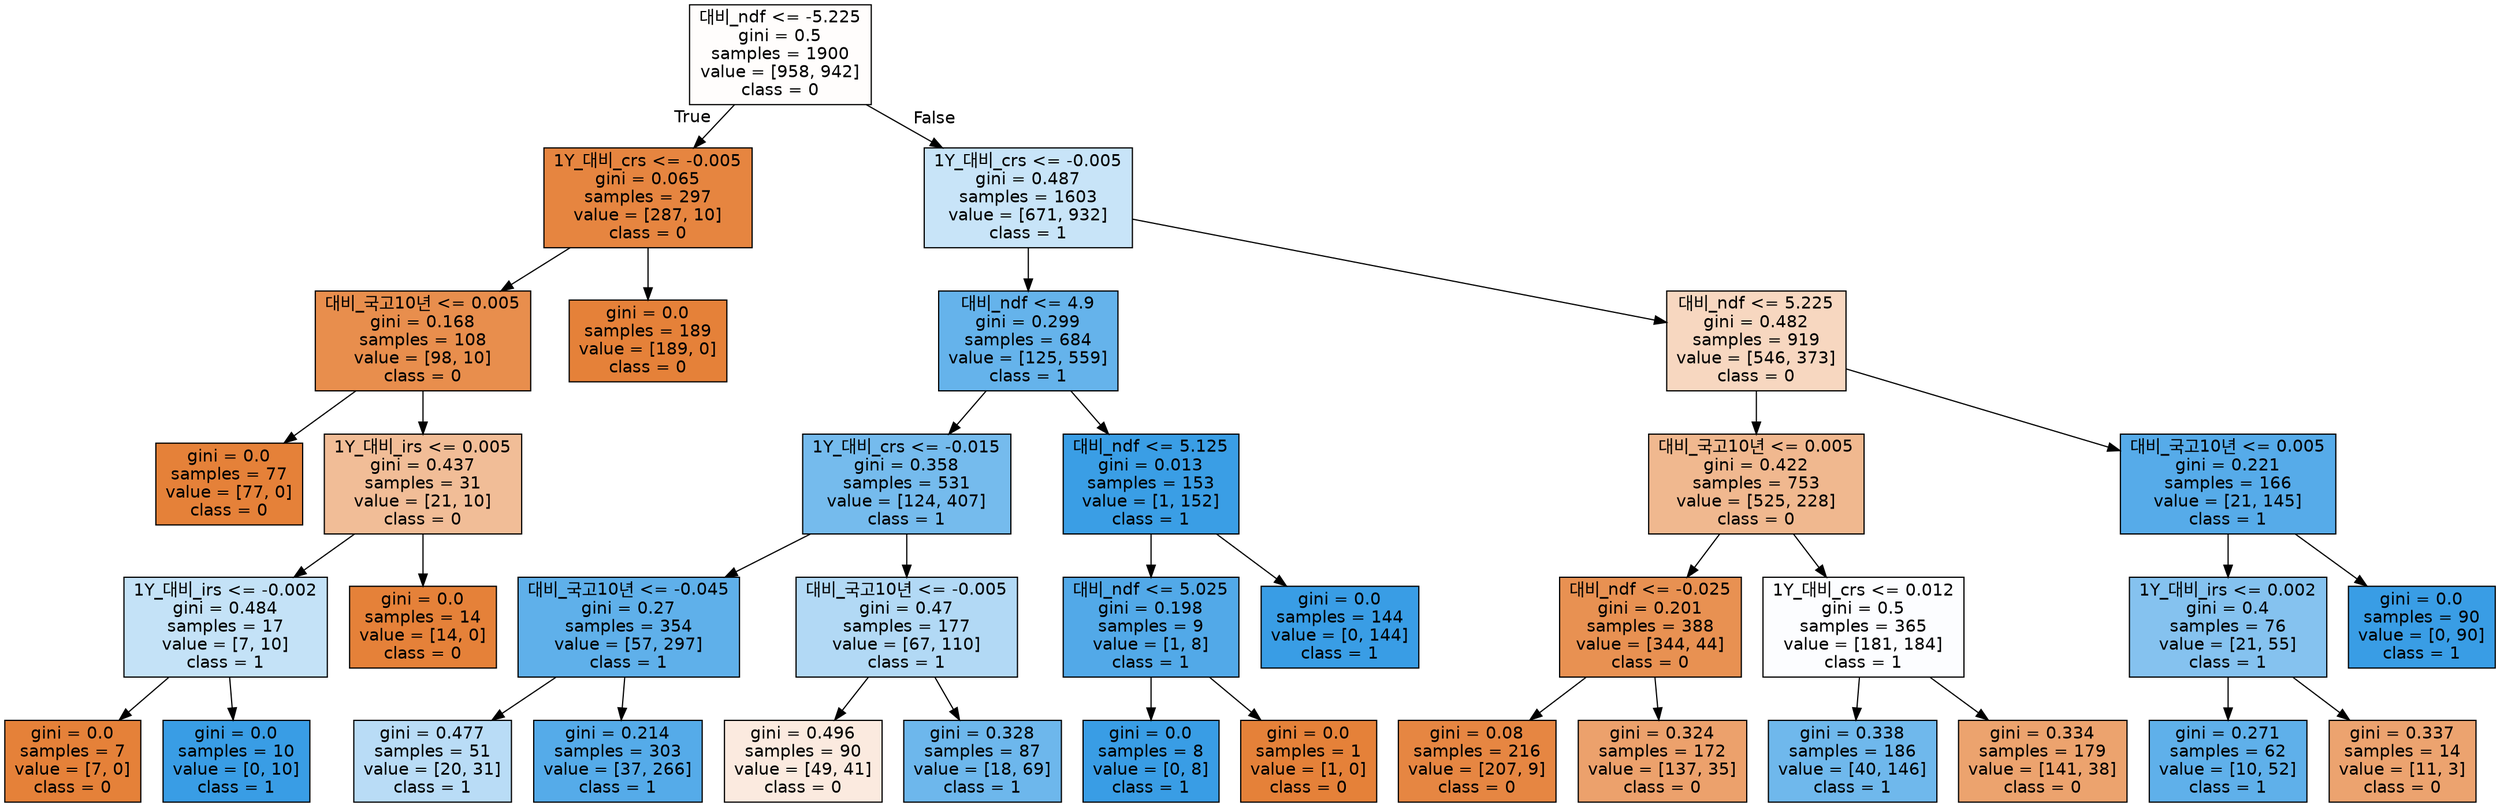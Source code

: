 digraph Tree {
node [shape=box, style="filled", color="black", fontname="helvetica"] ;
edge [fontname="helvetica"] ;
0 [label="대비_ndf <= -5.225\ngini = 0.5\nsamples = 1900\nvalue = [958, 942]\nclass = 0", fillcolor="#fffdfc"] ;
1 [label="1Y_대비_crs <= -0.005\ngini = 0.065\nsamples = 297\nvalue = [287, 10]\nclass = 0", fillcolor="#e68540"] ;
0 -> 1 [labeldistance=2.5, labelangle=45, headlabel="True"] ;
2 [label="대비_국고10년 <= 0.005\ngini = 0.168\nsamples = 108\nvalue = [98, 10]\nclass = 0", fillcolor="#e88e4d"] ;
1 -> 2 ;
3 [label="gini = 0.0\nsamples = 77\nvalue = [77, 0]\nclass = 0", fillcolor="#e58139"] ;
2 -> 3 ;
4 [label="1Y_대비_irs <= 0.005\ngini = 0.437\nsamples = 31\nvalue = [21, 10]\nclass = 0", fillcolor="#f1bd97"] ;
2 -> 4 ;
5 [label="1Y_대비_irs <= -0.002\ngini = 0.484\nsamples = 17\nvalue = [7, 10]\nclass = 1", fillcolor="#c4e2f7"] ;
4 -> 5 ;
6 [label="gini = 0.0\nsamples = 7\nvalue = [7, 0]\nclass = 0", fillcolor="#e58139"] ;
5 -> 6 ;
7 [label="gini = 0.0\nsamples = 10\nvalue = [0, 10]\nclass = 1", fillcolor="#399de5"] ;
5 -> 7 ;
8 [label="gini = 0.0\nsamples = 14\nvalue = [14, 0]\nclass = 0", fillcolor="#e58139"] ;
4 -> 8 ;
9 [label="gini = 0.0\nsamples = 189\nvalue = [189, 0]\nclass = 0", fillcolor="#e58139"] ;
1 -> 9 ;
10 [label="1Y_대비_crs <= -0.005\ngini = 0.487\nsamples = 1603\nvalue = [671, 932]\nclass = 1", fillcolor="#c8e4f8"] ;
0 -> 10 [labeldistance=2.5, labelangle=-45, headlabel="False"] ;
11 [label="대비_ndf <= 4.9\ngini = 0.299\nsamples = 684\nvalue = [125, 559]\nclass = 1", fillcolor="#65b3eb"] ;
10 -> 11 ;
12 [label="1Y_대비_crs <= -0.015\ngini = 0.358\nsamples = 531\nvalue = [124, 407]\nclass = 1", fillcolor="#75bbed"] ;
11 -> 12 ;
13 [label="대비_국고10년 <= -0.045\ngini = 0.27\nsamples = 354\nvalue = [57, 297]\nclass = 1", fillcolor="#5fb0ea"] ;
12 -> 13 ;
14 [label="gini = 0.477\nsamples = 51\nvalue = [20, 31]\nclass = 1", fillcolor="#b9dcf6"] ;
13 -> 14 ;
15 [label="gini = 0.214\nsamples = 303\nvalue = [37, 266]\nclass = 1", fillcolor="#55abe9"] ;
13 -> 15 ;
16 [label="대비_국고10년 <= -0.005\ngini = 0.47\nsamples = 177\nvalue = [67, 110]\nclass = 1", fillcolor="#b2d9f5"] ;
12 -> 16 ;
17 [label="gini = 0.496\nsamples = 90\nvalue = [49, 41]\nclass = 0", fillcolor="#fbeadf"] ;
16 -> 17 ;
18 [label="gini = 0.328\nsamples = 87\nvalue = [18, 69]\nclass = 1", fillcolor="#6db7ec"] ;
16 -> 18 ;
19 [label="대비_ndf <= 5.125\ngini = 0.013\nsamples = 153\nvalue = [1, 152]\nclass = 1", fillcolor="#3a9ee5"] ;
11 -> 19 ;
20 [label="대비_ndf <= 5.025\ngini = 0.198\nsamples = 9\nvalue = [1, 8]\nclass = 1", fillcolor="#52a9e8"] ;
19 -> 20 ;
21 [label="gini = 0.0\nsamples = 8\nvalue = [0, 8]\nclass = 1", fillcolor="#399de5"] ;
20 -> 21 ;
22 [label="gini = 0.0\nsamples = 1\nvalue = [1, 0]\nclass = 0", fillcolor="#e58139"] ;
20 -> 22 ;
23 [label="gini = 0.0\nsamples = 144\nvalue = [0, 144]\nclass = 1", fillcolor="#399de5"] ;
19 -> 23 ;
24 [label="대비_ndf <= 5.225\ngini = 0.482\nsamples = 919\nvalue = [546, 373]\nclass = 0", fillcolor="#f7d7c0"] ;
10 -> 24 ;
25 [label="대비_국고10년 <= 0.005\ngini = 0.422\nsamples = 753\nvalue = [525, 228]\nclass = 0", fillcolor="#f0b88f"] ;
24 -> 25 ;
26 [label="대비_ndf <= -0.025\ngini = 0.201\nsamples = 388\nvalue = [344, 44]\nclass = 0", fillcolor="#e89152"] ;
25 -> 26 ;
27 [label="gini = 0.08\nsamples = 216\nvalue = [207, 9]\nclass = 0", fillcolor="#e68642"] ;
26 -> 27 ;
28 [label="gini = 0.324\nsamples = 172\nvalue = [137, 35]\nclass = 0", fillcolor="#eca16c"] ;
26 -> 28 ;
29 [label="1Y_대비_crs <= 0.012\ngini = 0.5\nsamples = 365\nvalue = [181, 184]\nclass = 1", fillcolor="#fcfdff"] ;
25 -> 29 ;
30 [label="gini = 0.338\nsamples = 186\nvalue = [40, 146]\nclass = 1", fillcolor="#6fb8ec"] ;
29 -> 30 ;
31 [label="gini = 0.334\nsamples = 179\nvalue = [141, 38]\nclass = 0", fillcolor="#eca36e"] ;
29 -> 31 ;
32 [label="대비_국고10년 <= 0.005\ngini = 0.221\nsamples = 166\nvalue = [21, 145]\nclass = 1", fillcolor="#56abe9"] ;
24 -> 32 ;
33 [label="1Y_대비_irs <= 0.002\ngini = 0.4\nsamples = 76\nvalue = [21, 55]\nclass = 1", fillcolor="#85c2ef"] ;
32 -> 33 ;
34 [label="gini = 0.271\nsamples = 62\nvalue = [10, 52]\nclass = 1", fillcolor="#5fb0ea"] ;
33 -> 34 ;
35 [label="gini = 0.337\nsamples = 14\nvalue = [11, 3]\nclass = 0", fillcolor="#eca36f"] ;
33 -> 35 ;
36 [label="gini = 0.0\nsamples = 90\nvalue = [0, 90]\nclass = 1", fillcolor="#399de5"] ;
32 -> 36 ;
}